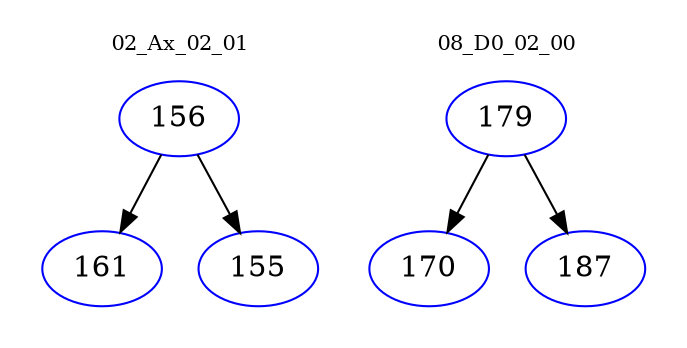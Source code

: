 digraph{
subgraph cluster_0 {
color = white
label = "02_Ax_02_01";
fontsize=10;
T0_156 [label="156", color="blue"]
T0_156 -> T0_161 [color="black"]
T0_161 [label="161", color="blue"]
T0_156 -> T0_155 [color="black"]
T0_155 [label="155", color="blue"]
}
subgraph cluster_1 {
color = white
label = "08_D0_02_00";
fontsize=10;
T1_179 [label="179", color="blue"]
T1_179 -> T1_170 [color="black"]
T1_170 [label="170", color="blue"]
T1_179 -> T1_187 [color="black"]
T1_187 [label="187", color="blue"]
}
}
